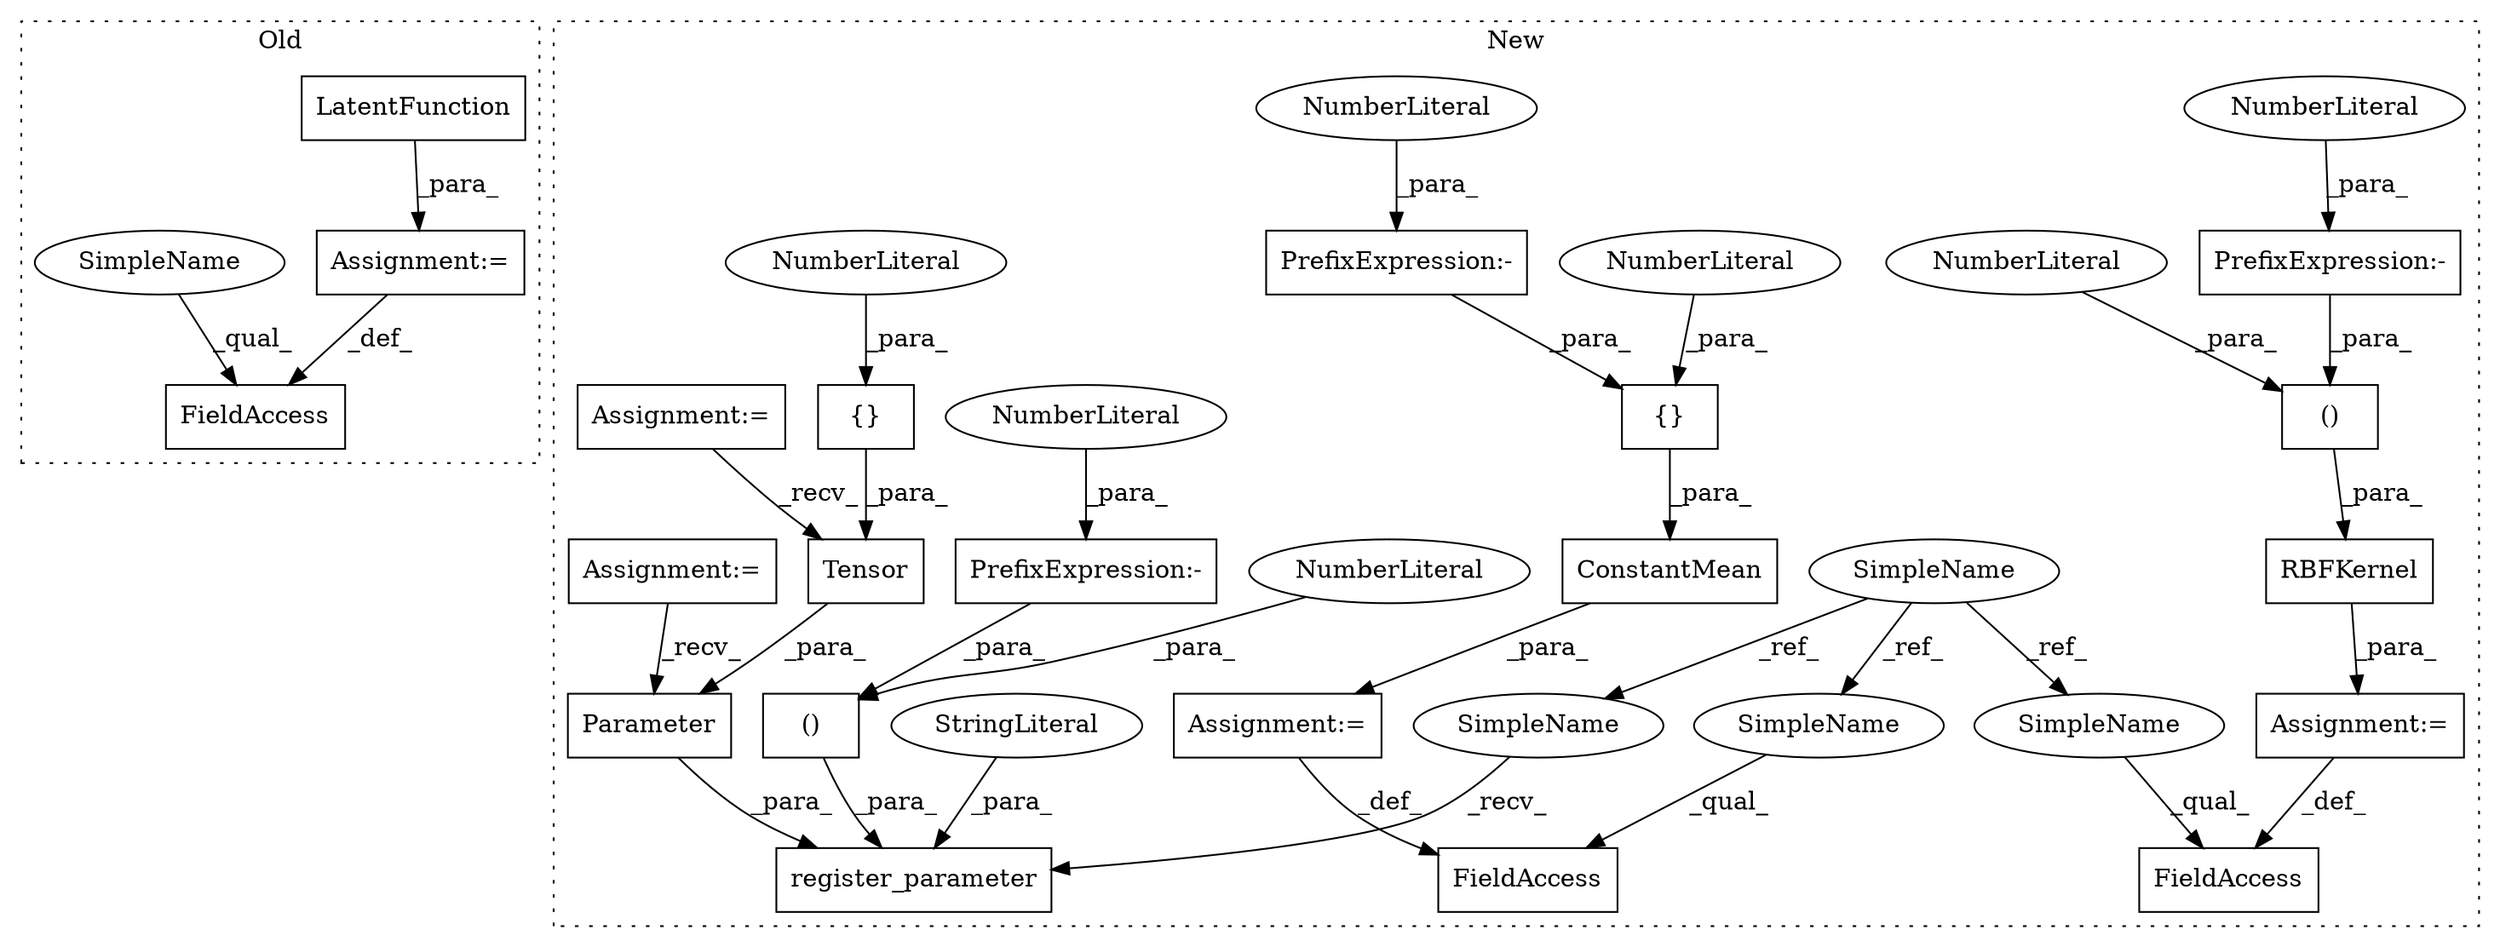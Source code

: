 digraph G {
subgraph cluster0 {
1 [label="LatentFunction" a="32" s="1778" l="16" shape="box"];
8 [label="FieldAccess" a="22" s="1757" l="20" shape="box"];
24 [label="Assignment:=" a="7" s="1777" l="1" shape="box"];
34 [label="SimpleName" a="42" s="1757" l="4" shape="ellipse"];
label = "Old";
style="dotted";
}
subgraph cluster1 {
2 [label="()" a="106" s="1235" l="16" shape="box"];
3 [label="NumberLiteral" a="34" s="1250" l="1" shape="ellipse"];
4 [label="register_parameter" a="32" s="1152,1251" l="19,2" shape="box"];
5 [label="{}" a="4" s="1224,1226" l="1,1" shape="box"];
6 [label="NumberLiteral" a="34" s="1225" l="1" shape="ellipse"];
7 [label="Tensor" a="32" s="1208,1227" l="7,1" shape="box"];
9 [label="SimpleName" a="42" s="949" l="4" shape="ellipse"];
10 [label="FieldAccess" a="22" s="1090" l="17" shape="box"];
11 [label="()" a="106" s="1123" l="16" shape="box"];
12 [label="NumberLiteral" a="34" s="1138" l="1" shape="ellipse"];
13 [label="FieldAccess" a="22" s="1026" l="16" shape="box"];
14 [label="{}" a="4" s="1067,1082" l="1,1" shape="box"];
15 [label="NumberLiteral" a="34" s="1076" l="6" shape="ellipse"];
16 [label="Parameter" a="32" s="1192,1228" l="10,1" shape="box"];
17 [label="ConstantMean" a="32" s="1043,1083" l="13,1" shape="box"];
18 [label="PrefixExpression:-" a="38" s="1123" l="1" shape="box"];
19 [label="NumberLiteral" a="34" s="1124" l="1" shape="ellipse"];
20 [label="PrefixExpression:-" a="38" s="1235" l="1" shape="box"];
21 [label="NumberLiteral" a="34" s="1236" l="1" shape="ellipse"];
22 [label="PrefixExpression:-" a="38" s="1068" l="1" shape="box"];
23 [label="NumberLiteral" a="34" s="1069" l="6" shape="ellipse"];
25 [label="Assignment:=" a="7" s="1107" l="1" shape="box"];
26 [label="Assignment:=" a="7" s="976" l="5" shape="box"];
27 [label="Assignment:=" a="7" s="964" l="2" shape="box"];
28 [label="Assignment:=" a="7" s="1042" l="1" shape="box"];
29 [label="StringLiteral" a="45" s="1171" l="17" shape="ellipse"];
30 [label="RBFKernel" a="32" s="1108,1139" l="15,2" shape="box"];
31 [label="SimpleName" a="42" s="1026" l="4" shape="ellipse"];
32 [label="SimpleName" a="42" s="1090" l="4" shape="ellipse"];
33 [label="SimpleName" a="42" s="1147" l="4" shape="ellipse"];
label = "New";
style="dotted";
}
1 -> 24 [label="_para_"];
2 -> 4 [label="_para_"];
3 -> 2 [label="_para_"];
5 -> 7 [label="_para_"];
6 -> 5 [label="_para_"];
7 -> 16 [label="_para_"];
9 -> 32 [label="_ref_"];
9 -> 31 [label="_ref_"];
9 -> 33 [label="_ref_"];
11 -> 30 [label="_para_"];
12 -> 11 [label="_para_"];
14 -> 17 [label="_para_"];
15 -> 14 [label="_para_"];
16 -> 4 [label="_para_"];
17 -> 28 [label="_para_"];
18 -> 11 [label="_para_"];
19 -> 18 [label="_para_"];
20 -> 2 [label="_para_"];
21 -> 20 [label="_para_"];
22 -> 14 [label="_para_"];
23 -> 22 [label="_para_"];
24 -> 8 [label="_def_"];
25 -> 10 [label="_def_"];
26 -> 7 [label="_recv_"];
27 -> 16 [label="_recv_"];
28 -> 13 [label="_def_"];
29 -> 4 [label="_para_"];
30 -> 25 [label="_para_"];
31 -> 13 [label="_qual_"];
32 -> 10 [label="_qual_"];
33 -> 4 [label="_recv_"];
34 -> 8 [label="_qual_"];
}